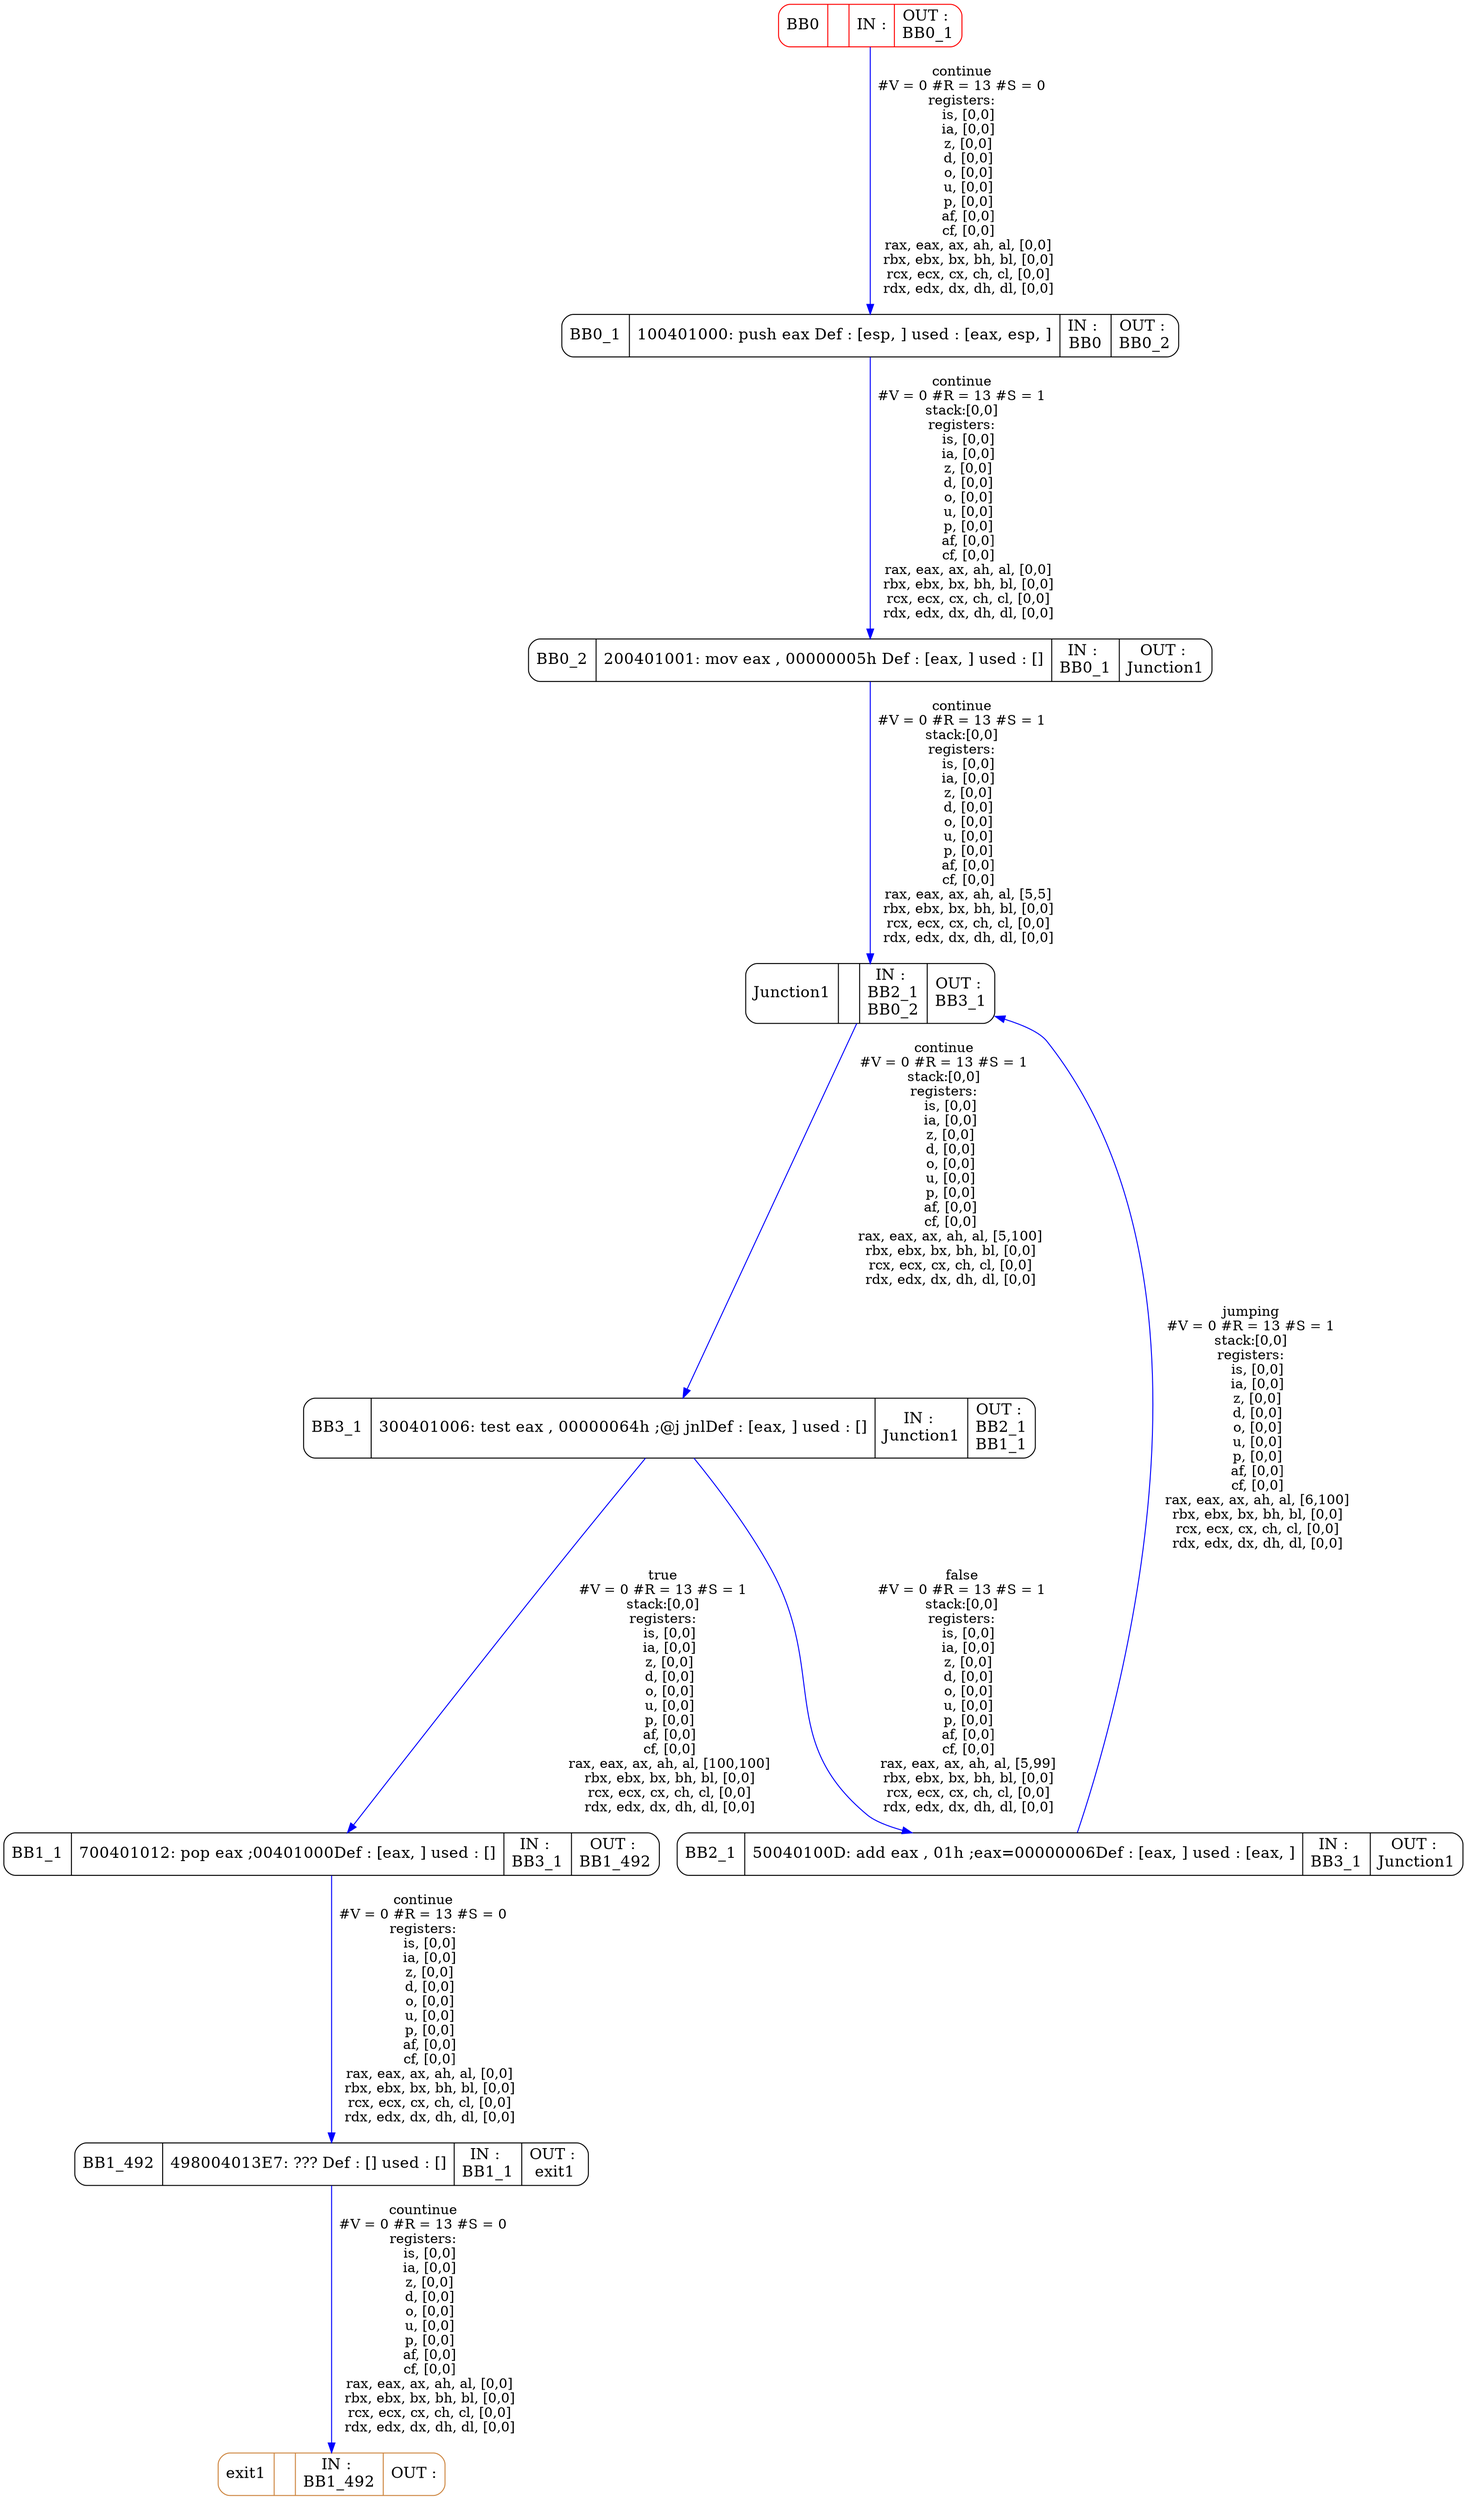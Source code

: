 digraph G {
graph [
rankdir = "TB"
center = "true"
];
node [
fontsize = "16"
shape = "box"
];
edge [
color = "blue"
];

"node0" [
label = "<f0>BB0|<f1>|<f2> IN : |<f3> OUT : \nBB0_1"
shape = "Mrecord",color = "red"
];

"node0_1" [
label = "<f0>BB0_1|<f1>1	00401000: push eax 		Def : [esp, ] used : [eax, esp, ]\n|<f2> IN : \nBB0|<f3> OUT : \nBB0_2"
shape = "Mrecord"
];

"node0_2" [
label = "<f0>BB0_2|<f1>2	00401001: mov eax , 00000005h 		Def : [eax, ] used : []\n|<f2> IN : \nBB0_1|<f3> OUT : \nJunction1"
shape = "Mrecord"
];

"nodenction1" [
label = "<f0>Junction1|<f1>|<f2> IN : \nBB2_1\nBB0_2|<f3> OUT : \nBB3_1"
shape = "Mrecord"
];

"node3_1" [
label = "<f0>BB3_1|<f1>3	00401006: test eax , 00000064h  ;@j jnl		Def : [eax, ] used : []\n|<f2> IN : \nJunction1|<f3> OUT : \nBB2_1\nBB1_1"
shape = "Mrecord"
];

"node2_1" [
label = "<f0>BB2_1|<f1>5	0040100D: add eax , 01h  ;eax=00000006		Def : [eax, ] used : [eax, ]\n|<f2> IN : \nBB3_1|<f3> OUT : \nJunction1"
shape = "Mrecord"
];

node2_1 -> nodenction1 [layer = "all", label = "jumping\n#V = 0 #R = 13 #S = 1\nstack:[0,0]\nregisters:\n   is, [0,0]\n   ia, [0,0]\n   z, [0,0]\n   d, [0,0]\n   o, [0,0]\n   u, [0,0]\n   p, [0,0]\n   af, [0,0]\n   cf, [0,0]\n   rax, eax, ax, ah, al, [6,100]\n   rbx, ebx, bx, bh, bl, [0,0]\n   rcx, ecx, cx, ch, cl, [0,0]\n   rdx, edx, dx, dh, dl, [0,0]"];
"node1_1" [
label = "<f0>BB1_1|<f1>7	00401012: pop eax  ;00401000		Def : [eax, ] used : []\n|<f2> IN : \nBB3_1|<f3> OUT : \nBB1_492"
shape = "Mrecord"
];

"node1_492" [
label = "<f0>BB1_492|<f1>498	004013E7: ??? 		Def : [] used : []\n|<f2> IN : \nBB1_1|<f3> OUT : \nexit1"
shape = "Mrecord"
];

"nodeit1" [
label = "<f0>exit1|<f1>|<f2> IN : \nBB1_492|<f3> OUT : "
shape = "Mrecord",color = "peru"
];

node1_492 -> nodeit1 [layer = "all", label = "countinue\n#V = 0 #R = 13 #S = 0\nregisters:\n   is, [0,0]\n   ia, [0,0]\n   z, [0,0]\n   d, [0,0]\n   o, [0,0]\n   u, [0,0]\n   p, [0,0]\n   af, [0,0]\n   cf, [0,0]\n   rax, eax, ax, ah, al, [0,0]\n   rbx, ebx, bx, bh, bl, [0,0]\n   rcx, ecx, cx, ch, cl, [0,0]\n   rdx, edx, dx, dh, dl, [0,0]"];
node1_1 -> node1_492 [layer = "all", label = "continue\n#V = 0 #R = 13 #S = 0\nregisters:\n   is, [0,0]\n   ia, [0,0]\n   z, [0,0]\n   d, [0,0]\n   o, [0,0]\n   u, [0,0]\n   p, [0,0]\n   af, [0,0]\n   cf, [0,0]\n   rax, eax, ax, ah, al, [0,0]\n   rbx, ebx, bx, bh, bl, [0,0]\n   rcx, ecx, cx, ch, cl, [0,0]\n   rdx, edx, dx, dh, dl, [0,0]"];
node3_1 -> node2_1 [layer = "all", label = "false\n#V = 0 #R = 13 #S = 1\nstack:[0,0]\nregisters:\n   is, [0,0]\n   ia, [0,0]\n   z, [0,0]\n   d, [0,0]\n   o, [0,0]\n   u, [0,0]\n   p, [0,0]\n   af, [0,0]\n   cf, [0,0]\n   rax, eax, ax, ah, al, [5,99]\n   rbx, ebx, bx, bh, bl, [0,0]\n   rcx, ecx, cx, ch, cl, [0,0]\n   rdx, edx, dx, dh, dl, [0,0]"];
node3_1 -> node1_1 [layer = "all", label = "true\n#V = 0 #R = 13 #S = 1\nstack:[0,0]\nregisters:\n   is, [0,0]\n   ia, [0,0]\n   z, [0,0]\n   d, [0,0]\n   o, [0,0]\n   u, [0,0]\n   p, [0,0]\n   af, [0,0]\n   cf, [0,0]\n   rax, eax, ax, ah, al, [100,100]\n   rbx, ebx, bx, bh, bl, [0,0]\n   rcx, ecx, cx, ch, cl, [0,0]\n   rdx, edx, dx, dh, dl, [0,0]"];
nodenction1 -> node3_1 [layer = "all", label = "continue\n#V = 0 #R = 13 #S = 1\nstack:[0,0]\nregisters:\n   is, [0,0]\n   ia, [0,0]\n   z, [0,0]\n   d, [0,0]\n   o, [0,0]\n   u, [0,0]\n   p, [0,0]\n   af, [0,0]\n   cf, [0,0]\n   rax, eax, ax, ah, al, [5,100]\n   rbx, ebx, bx, bh, bl, [0,0]\n   rcx, ecx, cx, ch, cl, [0,0]\n   rdx, edx, dx, dh, dl, [0,0]"];
node0_2 -> nodenction1 [layer = "all", label = "continue\n#V = 0 #R = 13 #S = 1\nstack:[0,0]\nregisters:\n   is, [0,0]\n   ia, [0,0]\n   z, [0,0]\n   d, [0,0]\n   o, [0,0]\n   u, [0,0]\n   p, [0,0]\n   af, [0,0]\n   cf, [0,0]\n   rax, eax, ax, ah, al, [5,5]\n   rbx, ebx, bx, bh, bl, [0,0]\n   rcx, ecx, cx, ch, cl, [0,0]\n   rdx, edx, dx, dh, dl, [0,0]"];
node0_1 -> node0_2 [layer = "all", label = "continue\n#V = 0 #R = 13 #S = 1\nstack:[0,0]\nregisters:\n   is, [0,0]\n   ia, [0,0]\n   z, [0,0]\n   d, [0,0]\n   o, [0,0]\n   u, [0,0]\n   p, [0,0]\n   af, [0,0]\n   cf, [0,0]\n   rax, eax, ax, ah, al, [0,0]\n   rbx, ebx, bx, bh, bl, [0,0]\n   rcx, ecx, cx, ch, cl, [0,0]\n   rdx, edx, dx, dh, dl, [0,0]"];
node0 -> node0_1 [layer = "all", label = "continue\n#V = 0 #R = 13 #S = 0\nregisters:\n   is, [0,0]\n   ia, [0,0]\n   z, [0,0]\n   d, [0,0]\n   o, [0,0]\n   u, [0,0]\n   p, [0,0]\n   af, [0,0]\n   cf, [0,0]\n   rax, eax, ax, ah, al, [0,0]\n   rbx, ebx, bx, bh, bl, [0,0]\n   rcx, ecx, cx, ch, cl, [0,0]\n   rdx, edx, dx, dh, dl, [0,0]"];

}